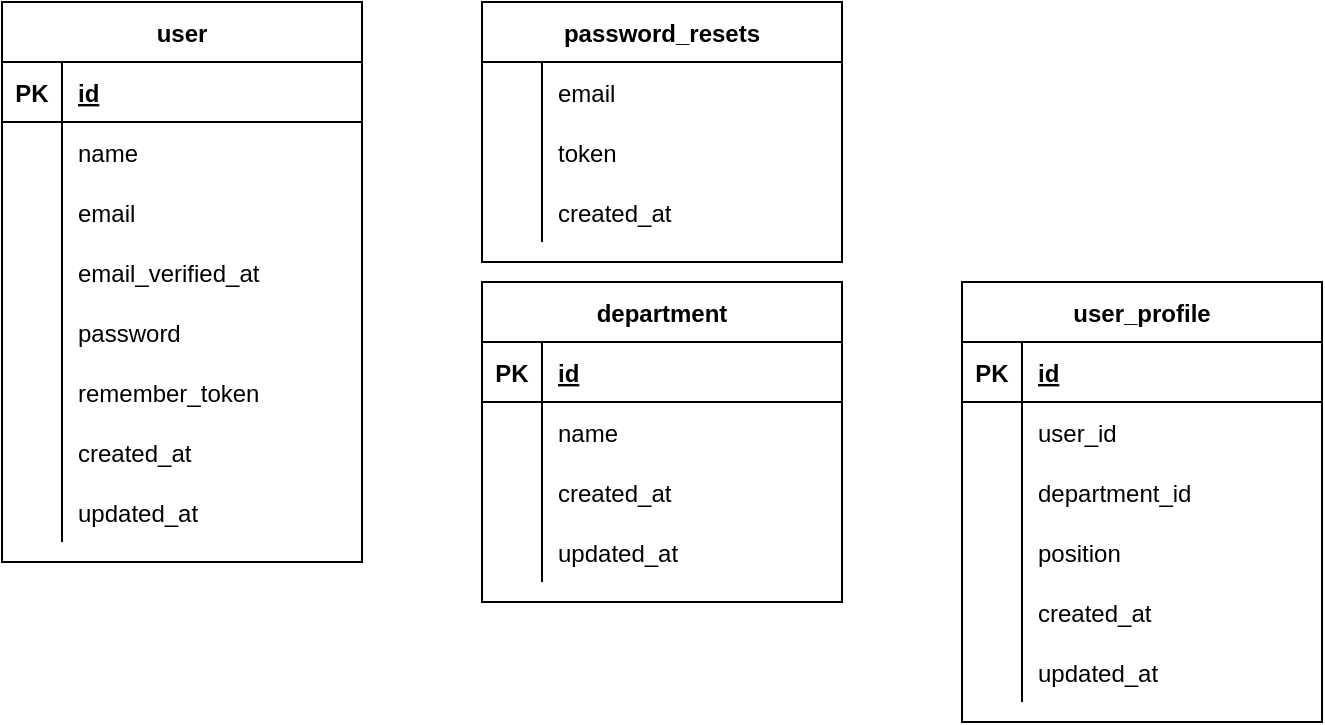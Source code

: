 <mxfile version="13.2.4" type="github" pages="3">
  <diagram id="iVP4UdC36lwLV0et3AdZ" name="User">
    <mxGraphModel dx="1422" dy="924" grid="1" gridSize="10" guides="1" tooltips="1" connect="1" arrows="1" fold="1" page="1" pageScale="1" pageWidth="850" pageHeight="1100" math="0" shadow="0">
      <root>
        <mxCell id="0" />
        <mxCell id="1" parent="0" />
        <mxCell id="S9lmiORuuj9670cRD461-1" value="user" style="shape=table;startSize=30;container=1;collapsible=1;childLayout=tableLayout;fixedRows=1;rowLines=0;fontStyle=1;align=center;resizeLast=1;" parent="1" vertex="1">
          <mxGeometry x="40" y="20" width="180" height="280" as="geometry">
            <mxRectangle x="80" y="240" width="70" height="30" as="alternateBounds" />
          </mxGeometry>
        </mxCell>
        <mxCell id="S9lmiORuuj9670cRD461-2" value="" style="shape=partialRectangle;collapsible=0;dropTarget=0;pointerEvents=0;fillColor=none;top=0;left=0;bottom=1;right=0;points=[[0,0.5],[1,0.5]];portConstraint=eastwest;" parent="S9lmiORuuj9670cRD461-1" vertex="1">
          <mxGeometry y="30" width="180" height="30" as="geometry" />
        </mxCell>
        <mxCell id="S9lmiORuuj9670cRD461-3" value="PK" style="shape=partialRectangle;connectable=0;fillColor=none;top=0;left=0;bottom=0;right=0;fontStyle=1;overflow=hidden;" parent="S9lmiORuuj9670cRD461-2" vertex="1">
          <mxGeometry width="30" height="30" as="geometry" />
        </mxCell>
        <mxCell id="S9lmiORuuj9670cRD461-4" value="id" style="shape=partialRectangle;connectable=0;fillColor=none;top=0;left=0;bottom=0;right=0;align=left;spacingLeft=6;fontStyle=5;overflow=hidden;" parent="S9lmiORuuj9670cRD461-2" vertex="1">
          <mxGeometry x="30" width="150" height="30" as="geometry" />
        </mxCell>
        <mxCell id="S9lmiORuuj9670cRD461-5" value="" style="shape=partialRectangle;collapsible=0;dropTarget=0;pointerEvents=0;fillColor=none;top=0;left=0;bottom=0;right=0;points=[[0,0.5],[1,0.5]];portConstraint=eastwest;" parent="S9lmiORuuj9670cRD461-1" vertex="1">
          <mxGeometry y="60" width="180" height="30" as="geometry" />
        </mxCell>
        <mxCell id="S9lmiORuuj9670cRD461-6" value="" style="shape=partialRectangle;connectable=0;fillColor=none;top=0;left=0;bottom=0;right=0;editable=1;overflow=hidden;" parent="S9lmiORuuj9670cRD461-5" vertex="1">
          <mxGeometry width="30" height="30" as="geometry" />
        </mxCell>
        <mxCell id="S9lmiORuuj9670cRD461-7" value="name" style="shape=partialRectangle;connectable=0;fillColor=none;top=0;left=0;bottom=0;right=0;align=left;spacingLeft=6;overflow=hidden;" parent="S9lmiORuuj9670cRD461-5" vertex="1">
          <mxGeometry x="30" width="150" height="30" as="geometry" />
        </mxCell>
        <mxCell id="S9lmiORuuj9670cRD461-8" value="" style="shape=partialRectangle;collapsible=0;dropTarget=0;pointerEvents=0;fillColor=none;top=0;left=0;bottom=0;right=0;points=[[0,0.5],[1,0.5]];portConstraint=eastwest;" parent="S9lmiORuuj9670cRD461-1" vertex="1">
          <mxGeometry y="90" width="180" height="30" as="geometry" />
        </mxCell>
        <mxCell id="S9lmiORuuj9670cRD461-9" value="" style="shape=partialRectangle;connectable=0;fillColor=none;top=0;left=0;bottom=0;right=0;editable=1;overflow=hidden;" parent="S9lmiORuuj9670cRD461-8" vertex="1">
          <mxGeometry width="30" height="30" as="geometry" />
        </mxCell>
        <mxCell id="S9lmiORuuj9670cRD461-10" value="email" style="shape=partialRectangle;connectable=0;fillColor=none;top=0;left=0;bottom=0;right=0;align=left;spacingLeft=6;overflow=hidden;" parent="S9lmiORuuj9670cRD461-8" vertex="1">
          <mxGeometry x="30" width="150" height="30" as="geometry" />
        </mxCell>
        <mxCell id="S9lmiORuuj9670cRD461-11" value="" style="shape=partialRectangle;collapsible=0;dropTarget=0;pointerEvents=0;fillColor=none;top=0;left=0;bottom=0;right=0;points=[[0,0.5],[1,0.5]];portConstraint=eastwest;" parent="S9lmiORuuj9670cRD461-1" vertex="1">
          <mxGeometry y="120" width="180" height="30" as="geometry" />
        </mxCell>
        <mxCell id="S9lmiORuuj9670cRD461-12" value="" style="shape=partialRectangle;connectable=0;fillColor=none;top=0;left=0;bottom=0;right=0;editable=1;overflow=hidden;" parent="S9lmiORuuj9670cRD461-11" vertex="1">
          <mxGeometry width="30" height="30" as="geometry" />
        </mxCell>
        <mxCell id="S9lmiORuuj9670cRD461-13" value="email_verified_at" style="shape=partialRectangle;connectable=0;fillColor=none;top=0;left=0;bottom=0;right=0;align=left;spacingLeft=6;overflow=hidden;" parent="S9lmiORuuj9670cRD461-11" vertex="1">
          <mxGeometry x="30" width="150" height="30" as="geometry" />
        </mxCell>
        <mxCell id="S9lmiORuuj9670cRD461-32" value="" style="shape=partialRectangle;collapsible=0;dropTarget=0;pointerEvents=0;fillColor=none;top=0;left=0;bottom=0;right=0;points=[[0,0.5],[1,0.5]];portConstraint=eastwest;" parent="S9lmiORuuj9670cRD461-1" vertex="1">
          <mxGeometry y="150" width="180" height="30" as="geometry" />
        </mxCell>
        <mxCell id="S9lmiORuuj9670cRD461-33" value="" style="shape=partialRectangle;connectable=0;fillColor=none;top=0;left=0;bottom=0;right=0;editable=1;overflow=hidden;" parent="S9lmiORuuj9670cRD461-32" vertex="1">
          <mxGeometry width="30" height="30" as="geometry" />
        </mxCell>
        <mxCell id="S9lmiORuuj9670cRD461-34" value="password" style="shape=partialRectangle;connectable=0;fillColor=none;top=0;left=0;bottom=0;right=0;align=left;spacingLeft=6;overflow=hidden;" parent="S9lmiORuuj9670cRD461-32" vertex="1">
          <mxGeometry x="30" width="150" height="30" as="geometry" />
        </mxCell>
        <mxCell id="S9lmiORuuj9670cRD461-51" value="" style="shape=partialRectangle;collapsible=0;dropTarget=0;pointerEvents=0;fillColor=none;top=0;left=0;bottom=0;right=0;points=[[0,0.5],[1,0.5]];portConstraint=eastwest;" parent="S9lmiORuuj9670cRD461-1" vertex="1">
          <mxGeometry y="180" width="180" height="30" as="geometry" />
        </mxCell>
        <mxCell id="S9lmiORuuj9670cRD461-52" value="" style="shape=partialRectangle;connectable=0;fillColor=none;top=0;left=0;bottom=0;right=0;editable=1;overflow=hidden;" parent="S9lmiORuuj9670cRD461-51" vertex="1">
          <mxGeometry width="30" height="30" as="geometry" />
        </mxCell>
        <mxCell id="S9lmiORuuj9670cRD461-53" value="remember_token" style="shape=partialRectangle;connectable=0;fillColor=none;top=0;left=0;bottom=0;right=0;align=left;spacingLeft=6;overflow=hidden;" parent="S9lmiORuuj9670cRD461-51" vertex="1">
          <mxGeometry x="30" width="150" height="30" as="geometry" />
        </mxCell>
        <mxCell id="S9lmiORuuj9670cRD461-54" value="" style="shape=partialRectangle;collapsible=0;dropTarget=0;pointerEvents=0;fillColor=none;top=0;left=0;bottom=0;right=0;points=[[0,0.5],[1,0.5]];portConstraint=eastwest;" parent="S9lmiORuuj9670cRD461-1" vertex="1">
          <mxGeometry y="210" width="180" height="30" as="geometry" />
        </mxCell>
        <mxCell id="S9lmiORuuj9670cRD461-55" value="" style="shape=partialRectangle;connectable=0;fillColor=none;top=0;left=0;bottom=0;right=0;editable=1;overflow=hidden;" parent="S9lmiORuuj9670cRD461-54" vertex="1">
          <mxGeometry width="30" height="30" as="geometry" />
        </mxCell>
        <mxCell id="S9lmiORuuj9670cRD461-56" value="created_at" style="shape=partialRectangle;connectable=0;fillColor=none;top=0;left=0;bottom=0;right=0;align=left;spacingLeft=6;overflow=hidden;" parent="S9lmiORuuj9670cRD461-54" vertex="1">
          <mxGeometry x="30" width="150" height="30" as="geometry" />
        </mxCell>
        <mxCell id="S9lmiORuuj9670cRD461-57" value="" style="shape=partialRectangle;collapsible=0;dropTarget=0;pointerEvents=0;fillColor=none;top=0;left=0;bottom=0;right=0;points=[[0,0.5],[1,0.5]];portConstraint=eastwest;" parent="S9lmiORuuj9670cRD461-1" vertex="1">
          <mxGeometry y="240" width="180" height="30" as="geometry" />
        </mxCell>
        <mxCell id="S9lmiORuuj9670cRD461-58" value="" style="shape=partialRectangle;connectable=0;fillColor=none;top=0;left=0;bottom=0;right=0;editable=1;overflow=hidden;" parent="S9lmiORuuj9670cRD461-57" vertex="1">
          <mxGeometry width="30" height="30" as="geometry" />
        </mxCell>
        <mxCell id="S9lmiORuuj9670cRD461-59" value="updated_at" style="shape=partialRectangle;connectable=0;fillColor=none;top=0;left=0;bottom=0;right=0;align=left;spacingLeft=6;overflow=hidden;" parent="S9lmiORuuj9670cRD461-57" vertex="1">
          <mxGeometry x="30" width="150" height="30" as="geometry" />
        </mxCell>
        <mxCell id="S9lmiORuuj9670cRD461-60" value="password_resets" style="shape=table;startSize=30;container=1;collapsible=1;childLayout=tableLayout;fixedRows=1;rowLines=0;fontStyle=1;align=center;resizeLast=1;" parent="1" vertex="1">
          <mxGeometry x="280" y="20" width="180" height="130" as="geometry">
            <mxRectangle x="80" y="240" width="70" height="30" as="alternateBounds" />
          </mxGeometry>
        </mxCell>
        <mxCell id="S9lmiORuuj9670cRD461-64" value="" style="shape=partialRectangle;collapsible=0;dropTarget=0;pointerEvents=0;fillColor=none;top=0;left=0;bottom=0;right=0;points=[[0,0.5],[1,0.5]];portConstraint=eastwest;" parent="S9lmiORuuj9670cRD461-60" vertex="1">
          <mxGeometry y="30" width="180" height="30" as="geometry" />
        </mxCell>
        <mxCell id="S9lmiORuuj9670cRD461-65" value="" style="shape=partialRectangle;connectable=0;fillColor=none;top=0;left=0;bottom=0;right=0;editable=1;overflow=hidden;" parent="S9lmiORuuj9670cRD461-64" vertex="1">
          <mxGeometry width="30" height="30" as="geometry" />
        </mxCell>
        <mxCell id="S9lmiORuuj9670cRD461-66" value="email" style="shape=partialRectangle;connectable=0;fillColor=none;top=0;left=0;bottom=0;right=0;align=left;spacingLeft=6;overflow=hidden;" parent="S9lmiORuuj9670cRD461-64" vertex="1">
          <mxGeometry x="30" width="150" height="30" as="geometry" />
        </mxCell>
        <mxCell id="S9lmiORuuj9670cRD461-67" value="" style="shape=partialRectangle;collapsible=0;dropTarget=0;pointerEvents=0;fillColor=none;top=0;left=0;bottom=0;right=0;points=[[0,0.5],[1,0.5]];portConstraint=eastwest;" parent="S9lmiORuuj9670cRD461-60" vertex="1">
          <mxGeometry y="60" width="180" height="30" as="geometry" />
        </mxCell>
        <mxCell id="S9lmiORuuj9670cRD461-68" value="" style="shape=partialRectangle;connectable=0;fillColor=none;top=0;left=0;bottom=0;right=0;editable=1;overflow=hidden;" parent="S9lmiORuuj9670cRD461-67" vertex="1">
          <mxGeometry width="30" height="30" as="geometry" />
        </mxCell>
        <mxCell id="S9lmiORuuj9670cRD461-69" value="token" style="shape=partialRectangle;connectable=0;fillColor=none;top=0;left=0;bottom=0;right=0;align=left;spacingLeft=6;overflow=hidden;" parent="S9lmiORuuj9670cRD461-67" vertex="1">
          <mxGeometry x="30" width="150" height="30" as="geometry" />
        </mxCell>
        <mxCell id="S9lmiORuuj9670cRD461-70" value="" style="shape=partialRectangle;collapsible=0;dropTarget=0;pointerEvents=0;fillColor=none;top=0;left=0;bottom=0;right=0;points=[[0,0.5],[1,0.5]];portConstraint=eastwest;" parent="S9lmiORuuj9670cRD461-60" vertex="1">
          <mxGeometry y="90" width="180" height="30" as="geometry" />
        </mxCell>
        <mxCell id="S9lmiORuuj9670cRD461-71" value="" style="shape=partialRectangle;connectable=0;fillColor=none;top=0;left=0;bottom=0;right=0;editable=1;overflow=hidden;" parent="S9lmiORuuj9670cRD461-70" vertex="1">
          <mxGeometry width="30" height="30" as="geometry" />
        </mxCell>
        <mxCell id="S9lmiORuuj9670cRD461-72" value="created_at" style="shape=partialRectangle;connectable=0;fillColor=none;top=0;left=0;bottom=0;right=0;align=left;spacingLeft=6;overflow=hidden;" parent="S9lmiORuuj9670cRD461-70" vertex="1">
          <mxGeometry x="30" width="150" height="30" as="geometry" />
        </mxCell>
        <mxCell id="S9lmiORuuj9670cRD461-85" value="department" style="shape=table;startSize=30;container=1;collapsible=1;childLayout=tableLayout;fixedRows=1;rowLines=0;fontStyle=1;align=center;resizeLast=1;" parent="1" vertex="1">
          <mxGeometry x="280" y="160" width="180" height="160" as="geometry" />
        </mxCell>
        <mxCell id="S9lmiORuuj9670cRD461-86" value="" style="shape=partialRectangle;collapsible=0;dropTarget=0;pointerEvents=0;fillColor=none;top=0;left=0;bottom=1;right=0;points=[[0,0.5],[1,0.5]];portConstraint=eastwest;" parent="S9lmiORuuj9670cRD461-85" vertex="1">
          <mxGeometry y="30" width="180" height="30" as="geometry" />
        </mxCell>
        <mxCell id="S9lmiORuuj9670cRD461-87" value="PK" style="shape=partialRectangle;connectable=0;fillColor=none;top=0;left=0;bottom=0;right=0;fontStyle=1;overflow=hidden;" parent="S9lmiORuuj9670cRD461-86" vertex="1">
          <mxGeometry width="30" height="30" as="geometry" />
        </mxCell>
        <mxCell id="S9lmiORuuj9670cRD461-88" value="id" style="shape=partialRectangle;connectable=0;fillColor=none;top=0;left=0;bottom=0;right=0;align=left;spacingLeft=6;fontStyle=5;overflow=hidden;" parent="S9lmiORuuj9670cRD461-86" vertex="1">
          <mxGeometry x="30" width="150" height="30" as="geometry" />
        </mxCell>
        <mxCell id="S9lmiORuuj9670cRD461-89" value="" style="shape=partialRectangle;collapsible=0;dropTarget=0;pointerEvents=0;fillColor=none;top=0;left=0;bottom=0;right=0;points=[[0,0.5],[1,0.5]];portConstraint=eastwest;" parent="S9lmiORuuj9670cRD461-85" vertex="1">
          <mxGeometry y="60" width="180" height="30" as="geometry" />
        </mxCell>
        <mxCell id="S9lmiORuuj9670cRD461-90" value="" style="shape=partialRectangle;connectable=0;fillColor=none;top=0;left=0;bottom=0;right=0;editable=1;overflow=hidden;" parent="S9lmiORuuj9670cRD461-89" vertex="1">
          <mxGeometry width="30" height="30" as="geometry" />
        </mxCell>
        <mxCell id="S9lmiORuuj9670cRD461-91" value="name" style="shape=partialRectangle;connectable=0;fillColor=none;top=0;left=0;bottom=0;right=0;align=left;spacingLeft=6;overflow=hidden;" parent="S9lmiORuuj9670cRD461-89" vertex="1">
          <mxGeometry x="30" width="150" height="30" as="geometry" />
        </mxCell>
        <mxCell id="S9lmiORuuj9670cRD461-92" value="" style="shape=partialRectangle;collapsible=0;dropTarget=0;pointerEvents=0;fillColor=none;top=0;left=0;bottom=0;right=0;points=[[0,0.5],[1,0.5]];portConstraint=eastwest;" parent="S9lmiORuuj9670cRD461-85" vertex="1">
          <mxGeometry y="90" width="180" height="30" as="geometry" />
        </mxCell>
        <mxCell id="S9lmiORuuj9670cRD461-93" value="" style="shape=partialRectangle;connectable=0;fillColor=none;top=0;left=0;bottom=0;right=0;editable=1;overflow=hidden;" parent="S9lmiORuuj9670cRD461-92" vertex="1">
          <mxGeometry width="30" height="30" as="geometry" />
        </mxCell>
        <mxCell id="S9lmiORuuj9670cRD461-94" value="created_at" style="shape=partialRectangle;connectable=0;fillColor=none;top=0;left=0;bottom=0;right=0;align=left;spacingLeft=6;overflow=hidden;" parent="S9lmiORuuj9670cRD461-92" vertex="1">
          <mxGeometry x="30" width="150" height="30" as="geometry" />
        </mxCell>
        <mxCell id="S9lmiORuuj9670cRD461-95" value="" style="shape=partialRectangle;collapsible=0;dropTarget=0;pointerEvents=0;fillColor=none;top=0;left=0;bottom=0;right=0;points=[[0,0.5],[1,0.5]];portConstraint=eastwest;" parent="S9lmiORuuj9670cRD461-85" vertex="1">
          <mxGeometry y="120" width="180" height="30" as="geometry" />
        </mxCell>
        <mxCell id="S9lmiORuuj9670cRD461-96" value="" style="shape=partialRectangle;connectable=0;fillColor=none;top=0;left=0;bottom=0;right=0;editable=1;overflow=hidden;" parent="S9lmiORuuj9670cRD461-95" vertex="1">
          <mxGeometry width="30" height="30" as="geometry" />
        </mxCell>
        <mxCell id="S9lmiORuuj9670cRD461-97" value="updated_at" style="shape=partialRectangle;connectable=0;fillColor=none;top=0;left=0;bottom=0;right=0;align=left;spacingLeft=6;overflow=hidden;" parent="S9lmiORuuj9670cRD461-95" vertex="1">
          <mxGeometry x="30" width="150" height="30" as="geometry" />
        </mxCell>
        <mxCell id="6Oi7XsI2ICyTLdWL3D9l-1" value="user_profile" style="shape=table;startSize=30;container=1;collapsible=1;childLayout=tableLayout;fixedRows=1;rowLines=0;fontStyle=1;align=center;resizeLast=1;" parent="1" vertex="1">
          <mxGeometry x="520" y="160" width="180" height="220" as="geometry" />
        </mxCell>
        <mxCell id="6Oi7XsI2ICyTLdWL3D9l-2" value="" style="shape=partialRectangle;collapsible=0;dropTarget=0;pointerEvents=0;fillColor=none;top=0;left=0;bottom=1;right=0;points=[[0,0.5],[1,0.5]];portConstraint=eastwest;" parent="6Oi7XsI2ICyTLdWL3D9l-1" vertex="1">
          <mxGeometry y="30" width="180" height="30" as="geometry" />
        </mxCell>
        <mxCell id="6Oi7XsI2ICyTLdWL3D9l-3" value="PK" style="shape=partialRectangle;connectable=0;fillColor=none;top=0;left=0;bottom=0;right=0;fontStyle=1;overflow=hidden;" parent="6Oi7XsI2ICyTLdWL3D9l-2" vertex="1">
          <mxGeometry width="30" height="30" as="geometry" />
        </mxCell>
        <mxCell id="6Oi7XsI2ICyTLdWL3D9l-4" value="id" style="shape=partialRectangle;connectable=0;fillColor=none;top=0;left=0;bottom=0;right=0;align=left;spacingLeft=6;fontStyle=5;overflow=hidden;" parent="6Oi7XsI2ICyTLdWL3D9l-2" vertex="1">
          <mxGeometry x="30" width="150" height="30" as="geometry" />
        </mxCell>
        <mxCell id="6Oi7XsI2ICyTLdWL3D9l-5" value="" style="shape=partialRectangle;collapsible=0;dropTarget=0;pointerEvents=0;fillColor=none;top=0;left=0;bottom=0;right=0;points=[[0,0.5],[1,0.5]];portConstraint=eastwest;" parent="6Oi7XsI2ICyTLdWL3D9l-1" vertex="1">
          <mxGeometry y="60" width="180" height="30" as="geometry" />
        </mxCell>
        <mxCell id="6Oi7XsI2ICyTLdWL3D9l-6" value="" style="shape=partialRectangle;connectable=0;fillColor=none;top=0;left=0;bottom=0;right=0;editable=1;overflow=hidden;" parent="6Oi7XsI2ICyTLdWL3D9l-5" vertex="1">
          <mxGeometry width="30" height="30" as="geometry" />
        </mxCell>
        <mxCell id="6Oi7XsI2ICyTLdWL3D9l-7" value="user_id" style="shape=partialRectangle;connectable=0;fillColor=none;top=0;left=0;bottom=0;right=0;align=left;spacingLeft=6;overflow=hidden;" parent="6Oi7XsI2ICyTLdWL3D9l-5" vertex="1">
          <mxGeometry x="30" width="150" height="30" as="geometry" />
        </mxCell>
        <mxCell id="6Oi7XsI2ICyTLdWL3D9l-8" value="" style="shape=partialRectangle;collapsible=0;dropTarget=0;pointerEvents=0;fillColor=none;top=0;left=0;bottom=0;right=0;points=[[0,0.5],[1,0.5]];portConstraint=eastwest;" parent="6Oi7XsI2ICyTLdWL3D9l-1" vertex="1">
          <mxGeometry y="90" width="180" height="30" as="geometry" />
        </mxCell>
        <mxCell id="6Oi7XsI2ICyTLdWL3D9l-9" value="" style="shape=partialRectangle;connectable=0;fillColor=none;top=0;left=0;bottom=0;right=0;editable=1;overflow=hidden;" parent="6Oi7XsI2ICyTLdWL3D9l-8" vertex="1">
          <mxGeometry width="30" height="30" as="geometry" />
        </mxCell>
        <mxCell id="6Oi7XsI2ICyTLdWL3D9l-10" value="department_id" style="shape=partialRectangle;connectable=0;fillColor=none;top=0;left=0;bottom=0;right=0;align=left;spacingLeft=6;overflow=hidden;" parent="6Oi7XsI2ICyTLdWL3D9l-8" vertex="1">
          <mxGeometry x="30" width="150" height="30" as="geometry" />
        </mxCell>
        <mxCell id="6Oi7XsI2ICyTLdWL3D9l-11" value="" style="shape=partialRectangle;collapsible=0;dropTarget=0;pointerEvents=0;fillColor=none;top=0;left=0;bottom=0;right=0;points=[[0,0.5],[1,0.5]];portConstraint=eastwest;" parent="6Oi7XsI2ICyTLdWL3D9l-1" vertex="1">
          <mxGeometry y="120" width="180" height="30" as="geometry" />
        </mxCell>
        <mxCell id="6Oi7XsI2ICyTLdWL3D9l-12" value="" style="shape=partialRectangle;connectable=0;fillColor=none;top=0;left=0;bottom=0;right=0;editable=1;overflow=hidden;" parent="6Oi7XsI2ICyTLdWL3D9l-11" vertex="1">
          <mxGeometry width="30" height="30" as="geometry" />
        </mxCell>
        <mxCell id="6Oi7XsI2ICyTLdWL3D9l-13" value="position" style="shape=partialRectangle;connectable=0;fillColor=none;top=0;left=0;bottom=0;right=0;align=left;spacingLeft=6;overflow=hidden;" parent="6Oi7XsI2ICyTLdWL3D9l-11" vertex="1">
          <mxGeometry x="30" width="150" height="30" as="geometry" />
        </mxCell>
        <mxCell id="6Oi7XsI2ICyTLdWL3D9l-14" value="" style="shape=partialRectangle;collapsible=0;dropTarget=0;pointerEvents=0;fillColor=none;top=0;left=0;bottom=0;right=0;points=[[0,0.5],[1,0.5]];portConstraint=eastwest;" parent="6Oi7XsI2ICyTLdWL3D9l-1" vertex="1">
          <mxGeometry y="150" width="180" height="30" as="geometry" />
        </mxCell>
        <mxCell id="6Oi7XsI2ICyTLdWL3D9l-15" value="" style="shape=partialRectangle;connectable=0;fillColor=none;top=0;left=0;bottom=0;right=0;editable=1;overflow=hidden;" parent="6Oi7XsI2ICyTLdWL3D9l-14" vertex="1">
          <mxGeometry width="30" height="30" as="geometry" />
        </mxCell>
        <mxCell id="6Oi7XsI2ICyTLdWL3D9l-16" value="created_at" style="shape=partialRectangle;connectable=0;fillColor=none;top=0;left=0;bottom=0;right=0;align=left;spacingLeft=6;overflow=hidden;" parent="6Oi7XsI2ICyTLdWL3D9l-14" vertex="1">
          <mxGeometry x="30" width="150" height="30" as="geometry" />
        </mxCell>
        <mxCell id="6Oi7XsI2ICyTLdWL3D9l-17" value="" style="shape=partialRectangle;collapsible=0;dropTarget=0;pointerEvents=0;fillColor=none;top=0;left=0;bottom=0;right=0;points=[[0,0.5],[1,0.5]];portConstraint=eastwest;" parent="6Oi7XsI2ICyTLdWL3D9l-1" vertex="1">
          <mxGeometry y="180" width="180" height="30" as="geometry" />
        </mxCell>
        <mxCell id="6Oi7XsI2ICyTLdWL3D9l-18" value="" style="shape=partialRectangle;connectable=0;fillColor=none;top=0;left=0;bottom=0;right=0;editable=1;overflow=hidden;" parent="6Oi7XsI2ICyTLdWL3D9l-17" vertex="1">
          <mxGeometry width="30" height="30" as="geometry" />
        </mxCell>
        <mxCell id="6Oi7XsI2ICyTLdWL3D9l-19" value="updated_at" style="shape=partialRectangle;connectable=0;fillColor=none;top=0;left=0;bottom=0;right=0;align=left;spacingLeft=6;overflow=hidden;" parent="6Oi7XsI2ICyTLdWL3D9l-17" vertex="1">
          <mxGeometry x="30" width="150" height="30" as="geometry" />
        </mxCell>
      </root>
    </mxGraphModel>
  </diagram>
  <diagram id="QGOMtj8EEn16uj5H1kXj" name="Question">
    <mxGraphModel dx="1422" dy="924" grid="1" gridSize="10" guides="1" tooltips="1" connect="1" arrows="1" fold="1" page="1" pageScale="1" pageWidth="850" pageHeight="1100" math="0" shadow="0">
      <root>
        <mxCell id="5RRMURq6lhxHDK-noLQc-0" />
        <mxCell id="5RRMURq6lhxHDK-noLQc-1" parent="5RRMURq6lhxHDK-noLQc-0" />
        <mxCell id="dnm5k8ezKqErO71Ty6Wk-0" value="questions_group" style="shape=table;startSize=30;container=1;collapsible=1;childLayout=tableLayout;fixedRows=1;rowLines=0;fontStyle=1;align=center;resizeLast=1;" parent="5RRMURq6lhxHDK-noLQc-1" vertex="1">
          <mxGeometry x="40" y="80" width="180" height="160" as="geometry" />
        </mxCell>
        <mxCell id="dnm5k8ezKqErO71Ty6Wk-1" value="" style="shape=partialRectangle;collapsible=0;dropTarget=0;pointerEvents=0;fillColor=none;top=0;left=0;bottom=1;right=0;points=[[0,0.5],[1,0.5]];portConstraint=eastwest;" parent="dnm5k8ezKqErO71Ty6Wk-0" vertex="1">
          <mxGeometry y="30" width="180" height="30" as="geometry" />
        </mxCell>
        <mxCell id="dnm5k8ezKqErO71Ty6Wk-2" value="PK" style="shape=partialRectangle;connectable=0;fillColor=none;top=0;left=0;bottom=0;right=0;fontStyle=1;overflow=hidden;" parent="dnm5k8ezKqErO71Ty6Wk-1" vertex="1">
          <mxGeometry width="30" height="30" as="geometry" />
        </mxCell>
        <mxCell id="dnm5k8ezKqErO71Ty6Wk-3" value="id" style="shape=partialRectangle;connectable=0;fillColor=none;top=0;left=0;bottom=0;right=0;align=left;spacingLeft=6;fontStyle=5;overflow=hidden;" parent="dnm5k8ezKqErO71Ty6Wk-1" vertex="1">
          <mxGeometry x="30" width="150" height="30" as="geometry" />
        </mxCell>
        <mxCell id="dnm5k8ezKqErO71Ty6Wk-4" value="" style="shape=partialRectangle;collapsible=0;dropTarget=0;pointerEvents=0;fillColor=none;top=0;left=0;bottom=0;right=0;points=[[0,0.5],[1,0.5]];portConstraint=eastwest;" parent="dnm5k8ezKqErO71Ty6Wk-0" vertex="1">
          <mxGeometry y="60" width="180" height="30" as="geometry" />
        </mxCell>
        <mxCell id="dnm5k8ezKqErO71Ty6Wk-5" value="" style="shape=partialRectangle;connectable=0;fillColor=none;top=0;left=0;bottom=0;right=0;editable=1;overflow=hidden;" parent="dnm5k8ezKqErO71Ty6Wk-4" vertex="1">
          <mxGeometry width="30" height="30" as="geometry" />
        </mxCell>
        <mxCell id="dnm5k8ezKqErO71Ty6Wk-6" value="name" style="shape=partialRectangle;connectable=0;fillColor=none;top=0;left=0;bottom=0;right=0;align=left;spacingLeft=6;overflow=hidden;" parent="dnm5k8ezKqErO71Ty6Wk-4" vertex="1">
          <mxGeometry x="30" width="150" height="30" as="geometry" />
        </mxCell>
        <mxCell id="dnm5k8ezKqErO71Ty6Wk-7" value="" style="shape=partialRectangle;collapsible=0;dropTarget=0;pointerEvents=0;fillColor=none;top=0;left=0;bottom=0;right=0;points=[[0,0.5],[1,0.5]];portConstraint=eastwest;" parent="dnm5k8ezKqErO71Ty6Wk-0" vertex="1">
          <mxGeometry y="90" width="180" height="30" as="geometry" />
        </mxCell>
        <mxCell id="dnm5k8ezKqErO71Ty6Wk-8" value="" style="shape=partialRectangle;connectable=0;fillColor=none;top=0;left=0;bottom=0;right=0;editable=1;overflow=hidden;" parent="dnm5k8ezKqErO71Ty6Wk-7" vertex="1">
          <mxGeometry width="30" height="30" as="geometry" />
        </mxCell>
        <mxCell id="dnm5k8ezKqErO71Ty6Wk-9" value="created_at" style="shape=partialRectangle;connectable=0;fillColor=none;top=0;left=0;bottom=0;right=0;align=left;spacingLeft=6;overflow=hidden;" parent="dnm5k8ezKqErO71Ty6Wk-7" vertex="1">
          <mxGeometry x="30" width="150" height="30" as="geometry" />
        </mxCell>
        <mxCell id="dnm5k8ezKqErO71Ty6Wk-10" value="" style="shape=partialRectangle;collapsible=0;dropTarget=0;pointerEvents=0;fillColor=none;top=0;left=0;bottom=0;right=0;points=[[0,0.5],[1,0.5]];portConstraint=eastwest;" parent="dnm5k8ezKqErO71Ty6Wk-0" vertex="1">
          <mxGeometry y="120" width="180" height="30" as="geometry" />
        </mxCell>
        <mxCell id="dnm5k8ezKqErO71Ty6Wk-11" value="" style="shape=partialRectangle;connectable=0;fillColor=none;top=0;left=0;bottom=0;right=0;editable=1;overflow=hidden;" parent="dnm5k8ezKqErO71Ty6Wk-10" vertex="1">
          <mxGeometry width="30" height="30" as="geometry" />
        </mxCell>
        <mxCell id="dnm5k8ezKqErO71Ty6Wk-12" value="updated_at" style="shape=partialRectangle;connectable=0;fillColor=none;top=0;left=0;bottom=0;right=0;align=left;spacingLeft=6;overflow=hidden;" parent="dnm5k8ezKqErO71Ty6Wk-10" vertex="1">
          <mxGeometry x="30" width="150" height="30" as="geometry" />
        </mxCell>
        <mxCell id="dnm5k8ezKqErO71Ty6Wk-13" value="questions" style="shape=table;startSize=30;container=1;collapsible=1;childLayout=tableLayout;fixedRows=1;rowLines=0;fontStyle=1;align=center;resizeLast=1;" parent="5RRMURq6lhxHDK-noLQc-1" vertex="1">
          <mxGeometry x="270" y="80" width="180" height="220" as="geometry" />
        </mxCell>
        <mxCell id="dnm5k8ezKqErO71Ty6Wk-14" value="" style="shape=partialRectangle;collapsible=0;dropTarget=0;pointerEvents=0;fillColor=none;top=0;left=0;bottom=1;right=0;points=[[0,0.5],[1,0.5]];portConstraint=eastwest;" parent="dnm5k8ezKqErO71Ty6Wk-13" vertex="1">
          <mxGeometry y="30" width="180" height="30" as="geometry" />
        </mxCell>
        <mxCell id="dnm5k8ezKqErO71Ty6Wk-15" value="PK" style="shape=partialRectangle;connectable=0;fillColor=none;top=0;left=0;bottom=0;right=0;fontStyle=1;overflow=hidden;" parent="dnm5k8ezKqErO71Ty6Wk-14" vertex="1">
          <mxGeometry width="30" height="30" as="geometry" />
        </mxCell>
        <mxCell id="dnm5k8ezKqErO71Ty6Wk-16" value="id" style="shape=partialRectangle;connectable=0;fillColor=none;top=0;left=0;bottom=0;right=0;align=left;spacingLeft=6;fontStyle=5;overflow=hidden;" parent="dnm5k8ezKqErO71Ty6Wk-14" vertex="1">
          <mxGeometry x="30" width="150" height="30" as="geometry" />
        </mxCell>
        <mxCell id="dnm5k8ezKqErO71Ty6Wk-17" value="" style="shape=partialRectangle;collapsible=0;dropTarget=0;pointerEvents=0;fillColor=none;top=0;left=0;bottom=0;right=0;points=[[0,0.5],[1,0.5]];portConstraint=eastwest;" parent="dnm5k8ezKqErO71Ty6Wk-13" vertex="1">
          <mxGeometry y="60" width="180" height="30" as="geometry" />
        </mxCell>
        <mxCell id="dnm5k8ezKqErO71Ty6Wk-18" value="" style="shape=partialRectangle;connectable=0;fillColor=none;top=0;left=0;bottom=0;right=0;editable=1;overflow=hidden;" parent="dnm5k8ezKqErO71Ty6Wk-17" vertex="1">
          <mxGeometry width="30" height="30" as="geometry" />
        </mxCell>
        <mxCell id="dnm5k8ezKqErO71Ty6Wk-19" value="question" style="shape=partialRectangle;connectable=0;fillColor=none;top=0;left=0;bottom=0;right=0;align=left;spacingLeft=6;overflow=hidden;" parent="dnm5k8ezKqErO71Ty6Wk-17" vertex="1">
          <mxGeometry x="30" width="150" height="30" as="geometry" />
        </mxCell>
        <mxCell id="dnm5k8ezKqErO71Ty6Wk-20" value="" style="shape=partialRectangle;collapsible=0;dropTarget=0;pointerEvents=0;fillColor=none;top=0;left=0;bottom=0;right=0;points=[[0,0.5],[1,0.5]];portConstraint=eastwest;" parent="dnm5k8ezKqErO71Ty6Wk-13" vertex="1">
          <mxGeometry y="90" width="180" height="30" as="geometry" />
        </mxCell>
        <mxCell id="dnm5k8ezKqErO71Ty6Wk-21" value="" style="shape=partialRectangle;connectable=0;fillColor=none;top=0;left=0;bottom=0;right=0;editable=1;overflow=hidden;" parent="dnm5k8ezKqErO71Ty6Wk-20" vertex="1">
          <mxGeometry width="30" height="30" as="geometry" />
        </mxCell>
        <mxCell id="dnm5k8ezKqErO71Ty6Wk-22" value="year" style="shape=partialRectangle;connectable=0;fillColor=none;top=0;left=0;bottom=0;right=0;align=left;spacingLeft=6;overflow=hidden;" parent="dnm5k8ezKqErO71Ty6Wk-20" vertex="1">
          <mxGeometry x="30" width="150" height="30" as="geometry" />
        </mxCell>
        <mxCell id="dnm5k8ezKqErO71Ty6Wk-23" value="" style="shape=partialRectangle;collapsible=0;dropTarget=0;pointerEvents=0;fillColor=none;top=0;left=0;bottom=0;right=0;points=[[0,0.5],[1,0.5]];portConstraint=eastwest;" parent="dnm5k8ezKqErO71Ty6Wk-13" vertex="1">
          <mxGeometry y="120" width="180" height="30" as="geometry" />
        </mxCell>
        <mxCell id="dnm5k8ezKqErO71Ty6Wk-24" value="" style="shape=partialRectangle;connectable=0;fillColor=none;top=0;left=0;bottom=0;right=0;editable=1;overflow=hidden;" parent="dnm5k8ezKqErO71Ty6Wk-23" vertex="1">
          <mxGeometry width="30" height="30" as="geometry" />
        </mxCell>
        <mxCell id="dnm5k8ezKqErO71Ty6Wk-25" value="type" style="shape=partialRectangle;connectable=0;fillColor=none;top=0;left=0;bottom=0;right=0;align=left;spacingLeft=6;overflow=hidden;" parent="dnm5k8ezKqErO71Ty6Wk-23" vertex="1">
          <mxGeometry x="30" width="150" height="30" as="geometry" />
        </mxCell>
        <mxCell id="dnm5k8ezKqErO71Ty6Wk-26" value="" style="shape=partialRectangle;collapsible=0;dropTarget=0;pointerEvents=0;fillColor=none;top=0;left=0;bottom=0;right=0;points=[[0,0.5],[1,0.5]];portConstraint=eastwest;" parent="dnm5k8ezKqErO71Ty6Wk-13" vertex="1">
          <mxGeometry y="150" width="180" height="30" as="geometry" />
        </mxCell>
        <mxCell id="dnm5k8ezKqErO71Ty6Wk-27" value="" style="shape=partialRectangle;connectable=0;fillColor=none;top=0;left=0;bottom=0;right=0;editable=1;overflow=hidden;" parent="dnm5k8ezKqErO71Ty6Wk-26" vertex="1">
          <mxGeometry width="30" height="30" as="geometry" />
        </mxCell>
        <mxCell id="dnm5k8ezKqErO71Ty6Wk-28" value="created_at" style="shape=partialRectangle;connectable=0;fillColor=none;top=0;left=0;bottom=0;right=0;align=left;spacingLeft=6;overflow=hidden;" parent="dnm5k8ezKqErO71Ty6Wk-26" vertex="1">
          <mxGeometry x="30" width="150" height="30" as="geometry" />
        </mxCell>
        <mxCell id="kIVRNKnfL3MIv0tevSTT-0" value="" style="shape=partialRectangle;collapsible=0;dropTarget=0;pointerEvents=0;fillColor=none;top=0;left=0;bottom=0;right=0;points=[[0,0.5],[1,0.5]];portConstraint=eastwest;" vertex="1" parent="dnm5k8ezKqErO71Ty6Wk-13">
          <mxGeometry y="180" width="180" height="30" as="geometry" />
        </mxCell>
        <mxCell id="kIVRNKnfL3MIv0tevSTT-1" value="" style="shape=partialRectangle;connectable=0;fillColor=none;top=0;left=0;bottom=0;right=0;editable=1;overflow=hidden;" vertex="1" parent="kIVRNKnfL3MIv0tevSTT-0">
          <mxGeometry width="30" height="30" as="geometry" />
        </mxCell>
        <mxCell id="kIVRNKnfL3MIv0tevSTT-2" value="updated_at" style="shape=partialRectangle;connectable=0;fillColor=none;top=0;left=0;bottom=0;right=0;align=left;spacingLeft=6;overflow=hidden;" vertex="1" parent="kIVRNKnfL3MIv0tevSTT-0">
          <mxGeometry x="30" width="150" height="30" as="geometry" />
        </mxCell>
      </root>
    </mxGraphModel>
  </diagram>
  <diagram id="BNQ4mH_Dv-6ty52_h0Xg" name="Evaluation">
    <mxGraphModel dx="1422" dy="924" grid="1" gridSize="10" guides="1" tooltips="1" connect="1" arrows="1" fold="1" page="1" pageScale="1" pageWidth="850" pageHeight="1100" math="0" shadow="0">
      <root>
        <mxCell id="6CqLoVZngHX-AGKWAus--0" />
        <mxCell id="6CqLoVZngHX-AGKWAus--1" parent="6CqLoVZngHX-AGKWAus--0" />
        <mxCell id="TTcdKkuq6Wah8BtgIpQH-0" value="assessor" style="shape=table;startSize=30;container=1;collapsible=1;childLayout=tableLayout;fixedRows=1;rowLines=0;fontStyle=1;align=center;resizeLast=1;" vertex="1" parent="6CqLoVZngHX-AGKWAus--1">
          <mxGeometry x="120" y="40" width="180" height="190" as="geometry" />
        </mxCell>
        <mxCell id="TTcdKkuq6Wah8BtgIpQH-1" value="" style="shape=partialRectangle;collapsible=0;dropTarget=0;pointerEvents=0;fillColor=none;top=0;left=0;bottom=1;right=0;points=[[0,0.5],[1,0.5]];portConstraint=eastwest;" vertex="1" parent="TTcdKkuq6Wah8BtgIpQH-0">
          <mxGeometry y="30" width="180" height="30" as="geometry" />
        </mxCell>
        <mxCell id="TTcdKkuq6Wah8BtgIpQH-2" value="PK" style="shape=partialRectangle;connectable=0;fillColor=none;top=0;left=0;bottom=0;right=0;fontStyle=1;overflow=hidden;" vertex="1" parent="TTcdKkuq6Wah8BtgIpQH-1">
          <mxGeometry width="30" height="30" as="geometry" />
        </mxCell>
        <mxCell id="TTcdKkuq6Wah8BtgIpQH-3" value="id" style="shape=partialRectangle;connectable=0;fillColor=none;top=0;left=0;bottom=0;right=0;align=left;spacingLeft=6;fontStyle=5;overflow=hidden;" vertex="1" parent="TTcdKkuq6Wah8BtgIpQH-1">
          <mxGeometry x="30" width="150" height="30" as="geometry" />
        </mxCell>
        <mxCell id="TTcdKkuq6Wah8BtgIpQH-4" value="" style="shape=partialRectangle;collapsible=0;dropTarget=0;pointerEvents=0;fillColor=none;top=0;left=0;bottom=0;right=0;points=[[0,0.5],[1,0.5]];portConstraint=eastwest;" vertex="1" parent="TTcdKkuq6Wah8BtgIpQH-0">
          <mxGeometry y="60" width="180" height="30" as="geometry" />
        </mxCell>
        <mxCell id="TTcdKkuq6Wah8BtgIpQH-5" value="" style="shape=partialRectangle;connectable=0;fillColor=none;top=0;left=0;bottom=0;right=0;editable=1;overflow=hidden;" vertex="1" parent="TTcdKkuq6Wah8BtgIpQH-4">
          <mxGeometry width="30" height="30" as="geometry" />
        </mxCell>
        <mxCell id="TTcdKkuq6Wah8BtgIpQH-6" value="assessor_id" style="shape=partialRectangle;connectable=0;fillColor=none;top=0;left=0;bottom=0;right=0;align=left;spacingLeft=6;overflow=hidden;" vertex="1" parent="TTcdKkuq6Wah8BtgIpQH-4">
          <mxGeometry x="30" width="150" height="30" as="geometry" />
        </mxCell>
        <mxCell id="TTcdKkuq6Wah8BtgIpQH-7" value="" style="shape=partialRectangle;collapsible=0;dropTarget=0;pointerEvents=0;fillColor=none;top=0;left=0;bottom=0;right=0;points=[[0,0.5],[1,0.5]];portConstraint=eastwest;" vertex="1" parent="TTcdKkuq6Wah8BtgIpQH-0">
          <mxGeometry y="90" width="180" height="30" as="geometry" />
        </mxCell>
        <mxCell id="TTcdKkuq6Wah8BtgIpQH-8" value="" style="shape=partialRectangle;connectable=0;fillColor=none;top=0;left=0;bottom=0;right=0;editable=1;overflow=hidden;" vertex="1" parent="TTcdKkuq6Wah8BtgIpQH-7">
          <mxGeometry width="30" height="30" as="geometry" />
        </mxCell>
        <mxCell id="TTcdKkuq6Wah8BtgIpQH-9" value="user_id" style="shape=partialRectangle;connectable=0;fillColor=none;top=0;left=0;bottom=0;right=0;align=left;spacingLeft=6;overflow=hidden;" vertex="1" parent="TTcdKkuq6Wah8BtgIpQH-7">
          <mxGeometry x="30" width="150" height="30" as="geometry" />
        </mxCell>
        <mxCell id="TTcdKkuq6Wah8BtgIpQH-10" value="" style="shape=partialRectangle;collapsible=0;dropTarget=0;pointerEvents=0;fillColor=none;top=0;left=0;bottom=0;right=0;points=[[0,0.5],[1,0.5]];portConstraint=eastwest;" vertex="1" parent="TTcdKkuq6Wah8BtgIpQH-0">
          <mxGeometry y="120" width="180" height="30" as="geometry" />
        </mxCell>
        <mxCell id="TTcdKkuq6Wah8BtgIpQH-11" value="" style="shape=partialRectangle;connectable=0;fillColor=none;top=0;left=0;bottom=0;right=0;editable=1;overflow=hidden;" vertex="1" parent="TTcdKkuq6Wah8BtgIpQH-10">
          <mxGeometry width="30" height="30" as="geometry" />
        </mxCell>
        <mxCell id="TTcdKkuq6Wah8BtgIpQH-12" value="created_at" style="shape=partialRectangle;connectable=0;fillColor=none;top=0;left=0;bottom=0;right=0;align=left;spacingLeft=6;overflow=hidden;" vertex="1" parent="TTcdKkuq6Wah8BtgIpQH-10">
          <mxGeometry x="30" width="150" height="30" as="geometry" />
        </mxCell>
        <mxCell id="TTcdKkuq6Wah8BtgIpQH-13" value="" style="shape=partialRectangle;collapsible=0;dropTarget=0;pointerEvents=0;fillColor=none;top=0;left=0;bottom=0;right=0;points=[[0,0.5],[1,0.5]];portConstraint=eastwest;" vertex="1" parent="TTcdKkuq6Wah8BtgIpQH-0">
          <mxGeometry y="150" width="180" height="30" as="geometry" />
        </mxCell>
        <mxCell id="TTcdKkuq6Wah8BtgIpQH-14" value="" style="shape=partialRectangle;connectable=0;fillColor=none;top=0;left=0;bottom=0;right=0;editable=1;overflow=hidden;" vertex="1" parent="TTcdKkuq6Wah8BtgIpQH-13">
          <mxGeometry width="30" height="30" as="geometry" />
        </mxCell>
        <mxCell id="TTcdKkuq6Wah8BtgIpQH-15" value="updated_at" style="shape=partialRectangle;connectable=0;fillColor=none;top=0;left=0;bottom=0;right=0;align=left;spacingLeft=6;overflow=hidden;" vertex="1" parent="TTcdKkuq6Wah8BtgIpQH-13">
          <mxGeometry x="30" width="150" height="30" as="geometry" />
        </mxCell>
        <mxCell id="6CqLoVZngHX-AGKWAus--2" value="evaluation" style="shape=table;startSize=30;container=1;collapsible=1;childLayout=tableLayout;fixedRows=1;rowLines=0;fontStyle=1;align=center;resizeLast=1;" parent="6CqLoVZngHX-AGKWAus--1" vertex="1">
          <mxGeometry x="400" y="40" width="180" height="340" as="geometry" />
        </mxCell>
        <mxCell id="6CqLoVZngHX-AGKWAus--3" value="" style="shape=partialRectangle;collapsible=0;dropTarget=0;pointerEvents=0;fillColor=none;top=0;left=0;bottom=1;right=0;points=[[0,0.5],[1,0.5]];portConstraint=eastwest;" parent="6CqLoVZngHX-AGKWAus--2" vertex="1">
          <mxGeometry y="30" width="180" height="30" as="geometry" />
        </mxCell>
        <mxCell id="6CqLoVZngHX-AGKWAus--4" value="PK" style="shape=partialRectangle;connectable=0;fillColor=none;top=0;left=0;bottom=0;right=0;fontStyle=1;overflow=hidden;" parent="6CqLoVZngHX-AGKWAus--3" vertex="1">
          <mxGeometry width="30" height="30" as="geometry" />
        </mxCell>
        <mxCell id="6CqLoVZngHX-AGKWAus--5" value="id" style="shape=partialRectangle;connectable=0;fillColor=none;top=0;left=0;bottom=0;right=0;align=left;spacingLeft=6;fontStyle=5;overflow=hidden;" parent="6CqLoVZngHX-AGKWAus--3" vertex="1">
          <mxGeometry x="30" width="150" height="30" as="geometry" />
        </mxCell>
        <mxCell id="6CqLoVZngHX-AGKWAus--6" value="" style="shape=partialRectangle;collapsible=0;dropTarget=0;pointerEvents=0;fillColor=none;top=0;left=0;bottom=0;right=0;points=[[0,0.5],[1,0.5]];portConstraint=eastwest;" parent="6CqLoVZngHX-AGKWAus--2" vertex="1">
          <mxGeometry y="60" width="180" height="30" as="geometry" />
        </mxCell>
        <mxCell id="6CqLoVZngHX-AGKWAus--7" value="" style="shape=partialRectangle;connectable=0;fillColor=none;top=0;left=0;bottom=0;right=0;editable=1;overflow=hidden;" parent="6CqLoVZngHX-AGKWAus--6" vertex="1">
          <mxGeometry width="30" height="30" as="geometry" />
        </mxCell>
        <mxCell id="6CqLoVZngHX-AGKWAus--8" value="user_id" style="shape=partialRectangle;connectable=0;fillColor=none;top=0;left=0;bottom=0;right=0;align=left;spacingLeft=6;overflow=hidden;" parent="6CqLoVZngHX-AGKWAus--6" vertex="1">
          <mxGeometry x="30" width="150" height="30" as="geometry" />
        </mxCell>
        <mxCell id="SpZIwMSaRIZRmstWs-XA-0" value="" style="shape=partialRectangle;collapsible=0;dropTarget=0;pointerEvents=0;fillColor=none;top=0;left=0;bottom=0;right=0;points=[[0,0.5],[1,0.5]];portConstraint=eastwest;" parent="6CqLoVZngHX-AGKWAus--2" vertex="1">
          <mxGeometry y="90" width="180" height="30" as="geometry" />
        </mxCell>
        <mxCell id="SpZIwMSaRIZRmstWs-XA-1" value="" style="shape=partialRectangle;connectable=0;fillColor=none;top=0;left=0;bottom=0;right=0;editable=1;overflow=hidden;" parent="SpZIwMSaRIZRmstWs-XA-0" vertex="1">
          <mxGeometry width="30" height="30" as="geometry" />
        </mxCell>
        <mxCell id="SpZIwMSaRIZRmstWs-XA-2" value="assessor_id" style="shape=partialRectangle;connectable=0;fillColor=none;top=0;left=0;bottom=0;right=0;align=left;spacingLeft=6;overflow=hidden;" parent="SpZIwMSaRIZRmstWs-XA-0" vertex="1">
          <mxGeometry x="30" width="150" height="30" as="geometry" />
        </mxCell>
        <mxCell id="7XogbowxqUIWbddXEMy9-0" value="" style="shape=partialRectangle;collapsible=0;dropTarget=0;pointerEvents=0;fillColor=none;top=0;left=0;bottom=0;right=0;points=[[0,0.5],[1,0.5]];portConstraint=eastwest;" parent="6CqLoVZngHX-AGKWAus--2" vertex="1">
          <mxGeometry y="120" width="180" height="30" as="geometry" />
        </mxCell>
        <mxCell id="7XogbowxqUIWbddXEMy9-1" value="" style="shape=partialRectangle;connectable=0;fillColor=none;top=0;left=0;bottom=0;right=0;editable=1;overflow=hidden;" parent="7XogbowxqUIWbddXEMy9-0" vertex="1">
          <mxGeometry width="30" height="30" as="geometry" />
        </mxCell>
        <mxCell id="7XogbowxqUIWbddXEMy9-2" value="question_id" style="shape=partialRectangle;connectable=0;fillColor=none;top=0;left=0;bottom=0;right=0;align=left;spacingLeft=6;overflow=hidden;" parent="7XogbowxqUIWbddXEMy9-0" vertex="1">
          <mxGeometry x="30" width="150" height="30" as="geometry" />
        </mxCell>
        <mxCell id="7XogbowxqUIWbddXEMy9-3" value="" style="shape=partialRectangle;collapsible=0;dropTarget=0;pointerEvents=0;fillColor=none;top=0;left=0;bottom=0;right=0;points=[[0,0.5],[1,0.5]];portConstraint=eastwest;" parent="6CqLoVZngHX-AGKWAus--2" vertex="1">
          <mxGeometry y="150" width="180" height="30" as="geometry" />
        </mxCell>
        <mxCell id="7XogbowxqUIWbddXEMy9-4" value="" style="shape=partialRectangle;connectable=0;fillColor=none;top=0;left=0;bottom=0;right=0;editable=1;overflow=hidden;" parent="7XogbowxqUIWbddXEMy9-3" vertex="1">
          <mxGeometry width="30" height="30" as="geometry" />
        </mxCell>
        <mxCell id="7XogbowxqUIWbddXEMy9-5" value="score" style="shape=partialRectangle;connectable=0;fillColor=none;top=0;left=0;bottom=0;right=0;align=left;spacingLeft=6;overflow=hidden;" parent="7XogbowxqUIWbddXEMy9-3" vertex="1">
          <mxGeometry x="30" width="150" height="30" as="geometry" />
        </mxCell>
        <mxCell id="-ex2kIRov9toUkuD7fpA-0" value="" style="shape=partialRectangle;collapsible=0;dropTarget=0;pointerEvents=0;fillColor=none;top=0;left=0;bottom=0;right=0;points=[[0,0.5],[1,0.5]];portConstraint=eastwest;" parent="6CqLoVZngHX-AGKWAus--2" vertex="1">
          <mxGeometry y="180" width="180" height="30" as="geometry" />
        </mxCell>
        <mxCell id="-ex2kIRov9toUkuD7fpA-1" value="" style="shape=partialRectangle;connectable=0;fillColor=none;top=0;left=0;bottom=0;right=0;editable=1;overflow=hidden;" parent="-ex2kIRov9toUkuD7fpA-0" vertex="1">
          <mxGeometry width="30" height="30" as="geometry" />
        </mxCell>
        <mxCell id="-ex2kIRov9toUkuD7fpA-2" value="comment" style="shape=partialRectangle;connectable=0;fillColor=none;top=0;left=0;bottom=0;right=0;align=left;spacingLeft=6;overflow=hidden;" parent="-ex2kIRov9toUkuD7fpA-0" vertex="1">
          <mxGeometry x="30" width="150" height="30" as="geometry" />
        </mxCell>
        <mxCell id="qYxujruN6JBQKkIdnDUa-0" value="" style="shape=partialRectangle;collapsible=0;dropTarget=0;pointerEvents=0;fillColor=none;top=0;left=0;bottom=0;right=0;points=[[0,0.5],[1,0.5]];portConstraint=eastwest;" vertex="1" parent="6CqLoVZngHX-AGKWAus--2">
          <mxGeometry y="210" width="180" height="30" as="geometry" />
        </mxCell>
        <mxCell id="qYxujruN6JBQKkIdnDUa-1" value="" style="shape=partialRectangle;connectable=0;fillColor=none;top=0;left=0;bottom=0;right=0;editable=1;overflow=hidden;" vertex="1" parent="qYxujruN6JBQKkIdnDUa-0">
          <mxGeometry width="30" height="30" as="geometry" />
        </mxCell>
        <mxCell id="qYxujruN6JBQKkIdnDUa-2" value="year" style="shape=partialRectangle;connectable=0;fillColor=none;top=0;left=0;bottom=0;right=0;align=left;spacingLeft=6;overflow=hidden;" vertex="1" parent="qYxujruN6JBQKkIdnDUa-0">
          <mxGeometry x="30" width="150" height="30" as="geometry" />
        </mxCell>
        <mxCell id="TTcdKkuq6Wah8BtgIpQH-16" value="" style="shape=partialRectangle;collapsible=0;dropTarget=0;pointerEvents=0;fillColor=none;top=0;left=0;bottom=0;right=0;points=[[0,0.5],[1,0.5]];portConstraint=eastwest;" vertex="1" parent="6CqLoVZngHX-AGKWAus--2">
          <mxGeometry y="240" width="180" height="30" as="geometry" />
        </mxCell>
        <mxCell id="TTcdKkuq6Wah8BtgIpQH-17" value="" style="shape=partialRectangle;connectable=0;fillColor=none;top=0;left=0;bottom=0;right=0;editable=1;overflow=hidden;" vertex="1" parent="TTcdKkuq6Wah8BtgIpQH-16">
          <mxGeometry width="30" height="30" as="geometry" />
        </mxCell>
        <mxCell id="TTcdKkuq6Wah8BtgIpQH-18" value="status" style="shape=partialRectangle;connectable=0;fillColor=none;top=0;left=0;bottom=0;right=0;align=left;spacingLeft=6;overflow=hidden;" vertex="1" parent="TTcdKkuq6Wah8BtgIpQH-16">
          <mxGeometry x="30" width="150" height="30" as="geometry" />
        </mxCell>
        <mxCell id="TTcdKkuq6Wah8BtgIpQH-19" value="" style="shape=partialRectangle;collapsible=0;dropTarget=0;pointerEvents=0;fillColor=none;top=0;left=0;bottom=0;right=0;points=[[0,0.5],[1,0.5]];portConstraint=eastwest;" vertex="1" parent="6CqLoVZngHX-AGKWAus--2">
          <mxGeometry y="270" width="180" height="30" as="geometry" />
        </mxCell>
        <mxCell id="TTcdKkuq6Wah8BtgIpQH-20" value="" style="shape=partialRectangle;connectable=0;fillColor=none;top=0;left=0;bottom=0;right=0;editable=1;overflow=hidden;" vertex="1" parent="TTcdKkuq6Wah8BtgIpQH-19">
          <mxGeometry width="30" height="30" as="geometry" />
        </mxCell>
        <mxCell id="TTcdKkuq6Wah8BtgIpQH-21" value="created_at" style="shape=partialRectangle;connectable=0;fillColor=none;top=0;left=0;bottom=0;right=0;align=left;spacingLeft=6;overflow=hidden;" vertex="1" parent="TTcdKkuq6Wah8BtgIpQH-19">
          <mxGeometry x="30" width="150" height="30" as="geometry" />
        </mxCell>
        <mxCell id="TTcdKkuq6Wah8BtgIpQH-22" value="" style="shape=partialRectangle;collapsible=0;dropTarget=0;pointerEvents=0;fillColor=none;top=0;left=0;bottom=0;right=0;points=[[0,0.5],[1,0.5]];portConstraint=eastwest;" vertex="1" parent="6CqLoVZngHX-AGKWAus--2">
          <mxGeometry y="300" width="180" height="30" as="geometry" />
        </mxCell>
        <mxCell id="TTcdKkuq6Wah8BtgIpQH-23" value="" style="shape=partialRectangle;connectable=0;fillColor=none;top=0;left=0;bottom=0;right=0;editable=1;overflow=hidden;" vertex="1" parent="TTcdKkuq6Wah8BtgIpQH-22">
          <mxGeometry width="30" height="30" as="geometry" />
        </mxCell>
        <mxCell id="TTcdKkuq6Wah8BtgIpQH-24" value="updated_at" style="shape=partialRectangle;connectable=0;fillColor=none;top=0;left=0;bottom=0;right=0;align=left;spacingLeft=6;overflow=hidden;" vertex="1" parent="TTcdKkuq6Wah8BtgIpQH-22">
          <mxGeometry x="30" width="150" height="30" as="geometry" />
        </mxCell>
      </root>
    </mxGraphModel>
  </diagram>
</mxfile>
